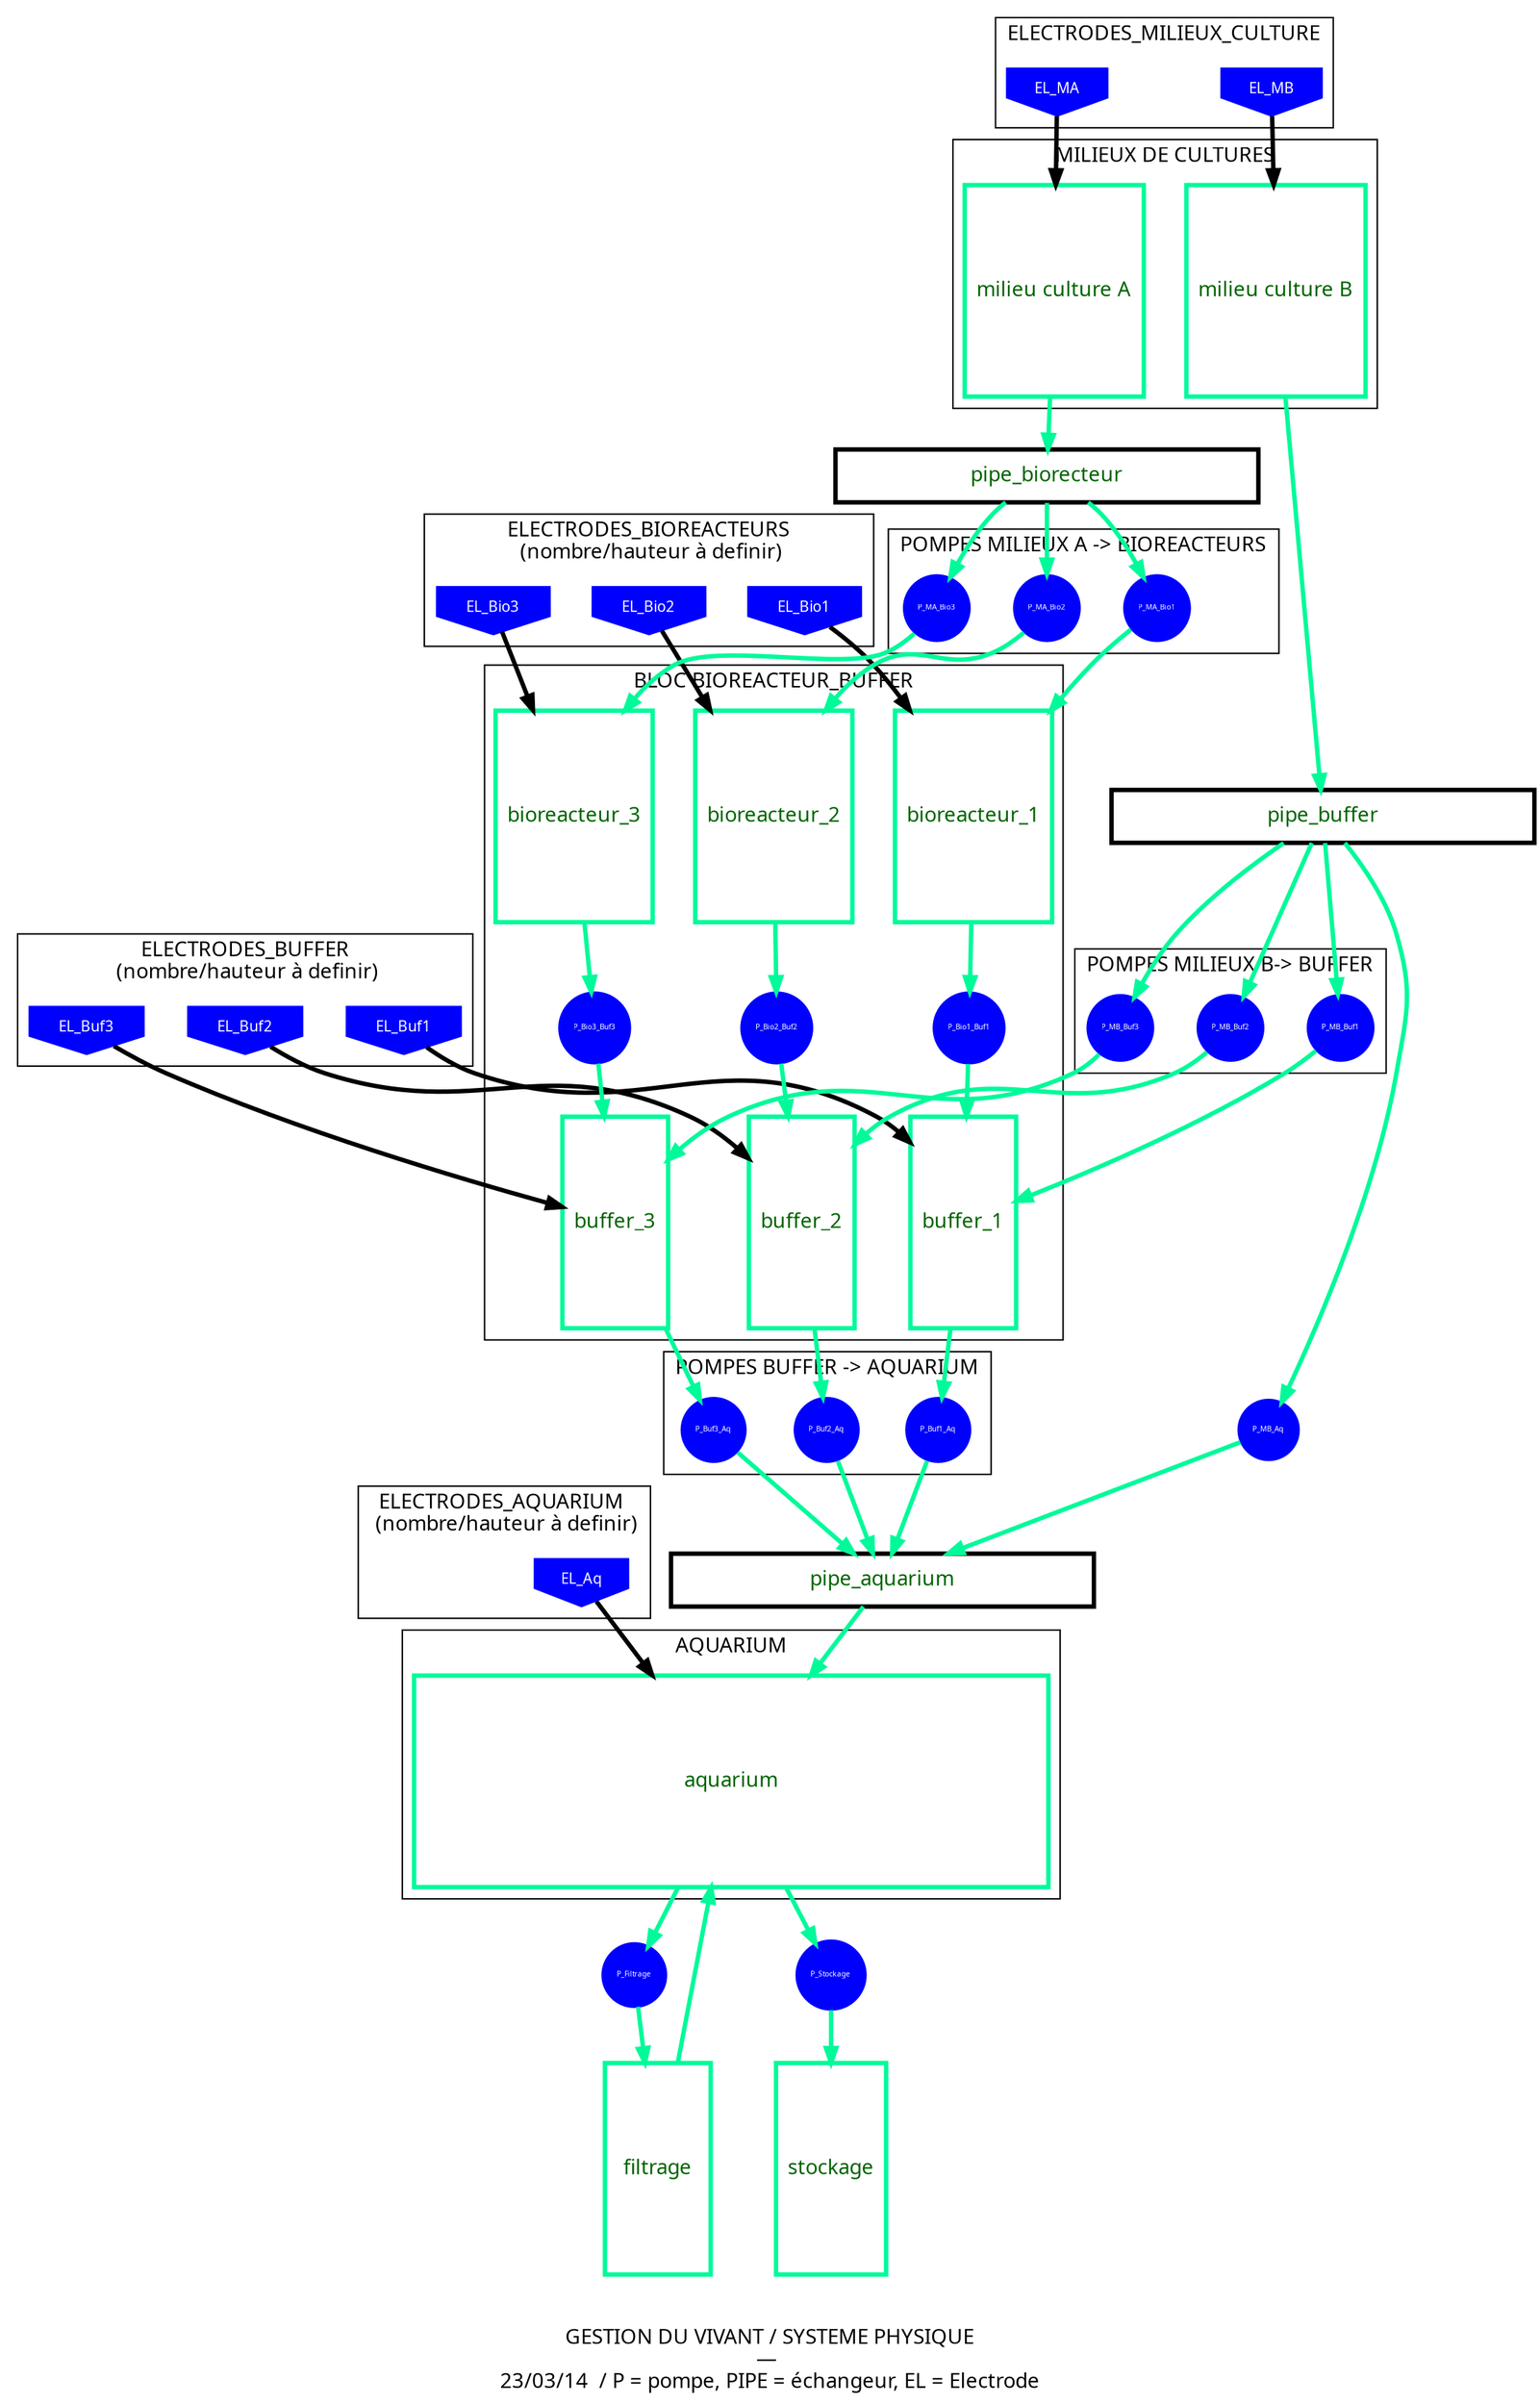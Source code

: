 	digraph {
	 label="\n\nGESTION DU VIVANT / SYSTEME PHYSIQUE\n— \n23/03/14  / P = pompe, PIPE = échangeur, EL = Electrode"
	 
	 rankdir="TP"
	 nodesep = .4
	
	layout=dot
	 
	 fontsize=14
	 fontname="myriadpro"
	 
	 node[fontsize=14, fontname="myriadpro", fontcolor=blue, color=blue, shape=house]
	 edge[fontsize=10, fontname="monaco", color=green]
	
	subgraph organs {
	     
		node[height = 2, width = 1, shape=box, color=mediumspringgreen, fontcolor=darkgreen, penwidth=3]
			
	    milieu_B
	 	milieu_A
	       
	  	bioreacteur_1
	 	bioreacteur_2
	  	bioreacteur_3
	       
		buffer_1
		buffer_2
		buffer_3
		
		
		stockage
		
		filtrage
		
		node[height = 2, width = 6, shape=box, color=mediumspringgreen, fontcolor=darkgreen, penwidth=3]
		aquarium 
		
		subgraph cluster_culture {
	 		label="MILIEUX DE CULTURES"
	 		
	 		
	 		milieu_B
	 		milieu_A
	 	}
	 	
	 	subgraph cluster_aquarium {
	 		label="AQUARIUM"
	 		node[height = 2, width = 1]
	 		
	 		aquarium
	 	}
	}
	
	subgraph pipe {
	     
		node[width = 4, shape=box, color=mediumspringyellow, fontcolor=darkgreen, penwidth=3]
			
	     
	 	label="CULTURES"
	
	 	pipe_biorecteur
	 	pipe_buffer
	 	pipe_aquarium
	 	
	}
	subgraph sensor{
        node[shape=invhouse, fontsize=10, style="filled", color=blue, fontcolor=white]
       
        EL_Bio1 
        EL_Bio2
		EL_Bio3
		
		EL_MA 
        EL_MB
        
        EL_Buf1
        EL_Buf2
        EL_Buf3
        
        EL_Aq
        
      }
      subgraph cluster_Electrode_Bioreacteur {
	 		label="ELECTRODES_BIOREACTEURS\n (nombre/hauteur à definir)"
	 		
	 		EL_Bio1 
       		EL_Bio2
       		EL_Bio3
		
	 	}
	 	
	 	subgraph cluster_Electrode_Milieux {
	 		label="ELECTRODES_MILIEUX_CULTURE"
	 		
	 		EL_MA 
        	EL_MB
        		
	 	}
	 	subgraph cluster_Electrode_Buffer {
	 		label="ELECTRODES_BUFFER\n (nombre/hauteur à definir)"
	 		
	 		EL_Buf1
       		EL_Buf2
        	EL_Buf3
        		
	 	}
	 	subgraph cluster_Electrode_Aquarium {
	 		label="ELECTRODES_AQUARIUM \n (nombre/hauteur à definir)"
	 		
	 		EL_Aq
        		
	 	}
	subgraph device {
	     
	     node[shape=circle, fontsize=5, style="filled", color=blue, fontcolor=white]
	     
	     P_MA_Bio1 
	     P_MA_Bio2 
	     P_MA_Bio3 
	     
	     P_MB_Buf1 
	     P_MB_Buf2 
	     P_MB_Buf3
	     
	     P_MB_Aq
	     
	     P_Bio1_Buf1 
	     P_Bio2_Buf2  
	     P_Bio3_Buf3 
	     
	     P_Buf1_Aq 
	     P_Buf2_Aq
	     P_Buf3_Aq
	     
	     P_Filtrage
	     
	     P_Stockage
	     
	     subgraph cluster_pompes_MA_Bio {
	 		label="POMPES MILIEUX A -> BIOREACTEURS"
	 		
	 		
	 		P_MA_Bio1 
	    	P_MA_Bio2 
	     	P_MA_Bio3 
	 	}
	 	
	 	subgraph cluster_pompes_MB_Buf {
	 		label="POMPES MILIEUX B-> BUFFER"
	 		
	 		P_MB_Buf1 
	     	P_MB_Buf2 
	     	P_MB_Buf3
	     
	    	
	 	}
	 	subgraph cluster_pompes_Buf_Aq {
	 		label="POMPES BUFFER -> AQUARIUM"
	 		
	 		P_Buf1_Aq 
	     	P_Buf2_Aq
	     	P_Buf3_Aq
	     
	    	
	 	}
	 	 subgraph cluster_bloc {
	 		label="BLOC BIOREACTEUR_BUFFER"
	 		
	 		bioreacteur_1
	 		bioreacteur_2
	 		bioreacteur_3
	 		
	 		P_Bio1_Buf1 
	     	P_Bio2_Buf2  
	     	P_Bio3_Buf3 
	     	
	     	buffer_1
	     	buffer_2
	     	buffer_3		
	 		
	 	}
	
	   }
	   
	   	
	   
	   
	
	   // RELATIONS
	   
	  
	subgraph fluid {
		edge[penwidth=3, color=mediumspringgreen]
		
		milieu_A -> pipe_biorecteur
		
		pipe_biorecteur -> {P_MA_Bio1 , P_MA_Bio2, P_MA_Bio3}
		
		P_MA_Bio1 ->  bioreacteur_1
	    P_MA_Bio2 ->  bioreacteur_2
	    P_MA_Bio3 ->  bioreacteur_3
	    
	    bioreacteur_1 -> P_Bio1_Buf1 
	 	bioreacteur_2 -> P_Bio2_Buf2 
	  	bioreacteur_3 -> P_Bio3_Buf3 
	  
	  	P_Bio1_Buf1 -> buffer_1
	  	P_Bio2_Buf2 -> buffer_2
	  	P_Bio3_Buf3 -> buffer_3
	  	
	  	milieu_B -> pipe_buffer
	  	
	  	
	  	pipe_buffer -> {P_MB_Buf1 , P_MB_Buf2, P_MB_Buf3,P_MB_Aq}
	  	
	  	P_MB_Buf1 -> buffer_1
	  	P_MB_Buf2 -> buffer_2
		P_MB_Buf3 -> buffer_3
		
		buffer_1 -> P_Buf1_Aq
		buffer_2 -> P_Buf2_Aq
		buffer_3 -> P_Buf3_Aq
		
		P_Buf1_Aq -> pipe_aquarium
	  	P_Buf2_Aq -> pipe_aquarium
		P_Buf3_Aq -> pipe_aquarium
		P_MB_Aq -> pipe_aquarium
		
		aquarium -> P_Filtrage -> filtrage -> aquarium
		
	   	pipe_aquarium -> aquarium
	   	
	   	aquarium -> P_Stockage -> stockage
	}
	   
	subgraph fluid {
		edge[penwidth=3, color=mediumspringgrey]
		
		EL_Bio1 -> bioreacteur_1
		EL_Bio2 -> bioreacteur_2
		EL_Bio3 -> bioreacteur_3
		
		EL_MA -> milieu_A
		EL_MB -> milieu_B
		
		EL_Buf1 -> buffer_1
       	EL_Buf2 -> buffer_2 
        EL_Buf3 -> buffer_3
        
        EL_Aq -> aquarium
		
	}
	
	milieu_B [label="milieu culture B"]
	milieu_A [label="milieu culture A"]
	
	
	
}
